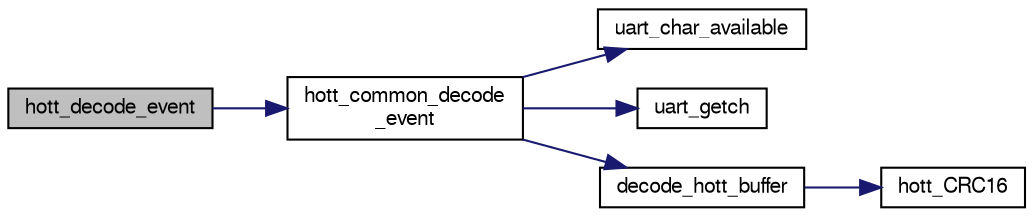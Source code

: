 digraph "hott_decode_event"
{
  edge [fontname="FreeSans",fontsize="10",labelfontname="FreeSans",labelfontsize="10"];
  node [fontname="FreeSans",fontsize="10",shape=record];
  rankdir="LR";
  Node1 [label="hott_decode_event",height=0.2,width=0.4,color="black", fillcolor="grey75", style="filled", fontcolor="black"];
  Node1 -> Node2 [color="midnightblue",fontsize="10",style="solid",fontname="FreeSans"];
  Node2 [label="hott_common_decode\l_event",height=0.2,width=0.4,color="black", fillcolor="white", style="filled",URL="$hott__common_8c.html#af62cf78ebb6326469d4f3df207c7160a",tooltip="Decoding event function. "];
  Node2 -> Node3 [color="midnightblue",fontsize="10",style="solid",fontname="FreeSans"];
  Node3 [label="uart_char_available",height=0.2,width=0.4,color="black", fillcolor="white", style="filled",URL="$linux_2mcu__periph_2uart__arch_8c.html#a663f41657d0ad8e115fc7709b071d749",tooltip="Check UART for available chars in receive buffer. "];
  Node2 -> Node4 [color="midnightblue",fontsize="10",style="solid",fontname="FreeSans"];
  Node4 [label="uart_getch",height=0.2,width=0.4,color="black", fillcolor="white", style="filled",URL="$chibios_2mcu__periph_2uart__arch_8c.html#adb9a60ec94a31a08e6454ccf64f24039"];
  Node2 -> Node5 [color="midnightblue",fontsize="10",style="solid",fontname="FreeSans"];
  Node5 [label="decode_hott_buffer",height=0.2,width=0.4,color="black", fillcolor="white", style="filled",URL="$hott__common_8c.html#abf279afb79b17efa2fb6b7e22d65000a",tooltip="Decode the raw buffer. "];
  Node5 -> Node6 [color="midnightblue",fontsize="10",style="solid",fontname="FreeSans"];
  Node6 [label="hott_CRC16",height=0.2,width=0.4,color="black", fillcolor="white", style="filled",URL="$hott__common_8c.html#a9666312af891d2b06b8ae31e085c4814"];
}
